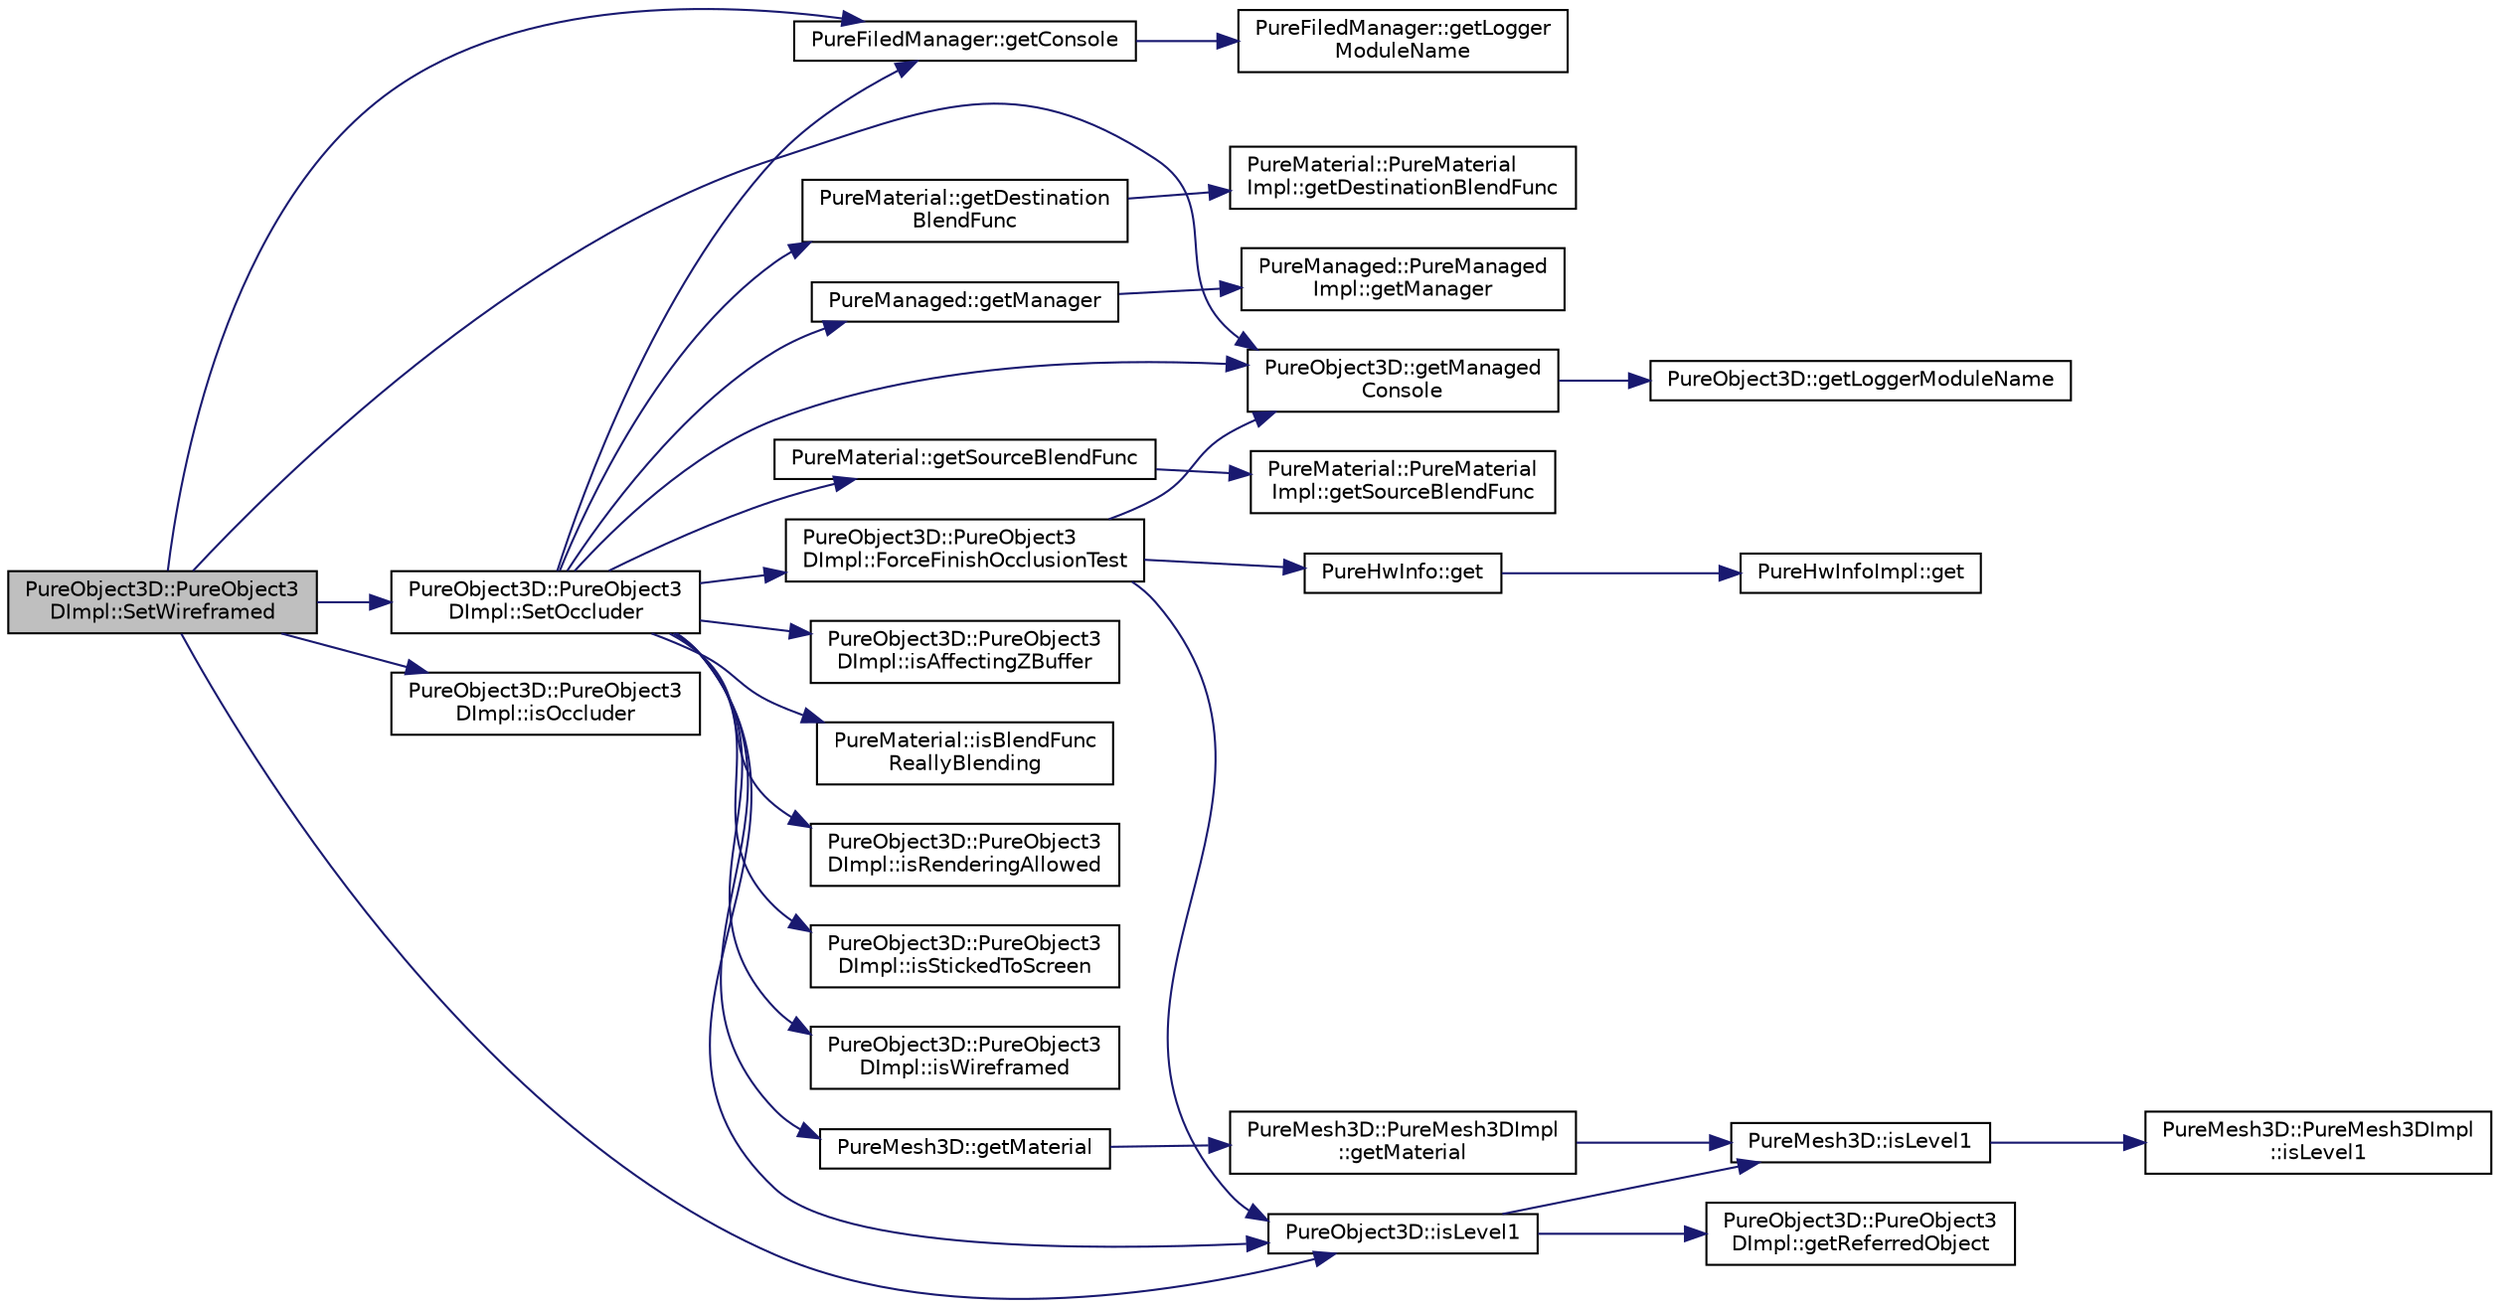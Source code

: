 digraph "PureObject3D::PureObject3DImpl::SetWireframed"
{
 // LATEX_PDF_SIZE
  edge [fontname="Helvetica",fontsize="10",labelfontname="Helvetica",labelfontsize="10"];
  node [fontname="Helvetica",fontsize="10",shape=record];
  rankdir="LR";
  Node1 [label="PureObject3D::PureObject3\lDImpl::SetWireframed",height=0.2,width=0.4,color="black", fillcolor="grey75", style="filled", fontcolor="black",tooltip=" "];
  Node1 -> Node2 [color="midnightblue",fontsize="10",style="solid",fontname="Helvetica"];
  Node2 [label="PureFiledManager::getConsole",height=0.2,width=0.4,color="black", fillcolor="white", style="filled",URL="$class_pure_filed_manager.html#a81d0ce6d98ee94f91598d294b550fc8a",tooltip="Returns access to console preset with logger module name as this class."];
  Node2 -> Node3 [color="midnightblue",fontsize="10",style="solid",fontname="Helvetica"];
  Node3 [label="PureFiledManager::getLogger\lModuleName",height=0.2,width=0.4,color="black", fillcolor="white", style="filled",URL="$class_pure_filed_manager.html#af2c265356ee813c96db23297c11158ea",tooltip="Returns the logger module name of this class."];
  Node1 -> Node4 [color="midnightblue",fontsize="10",style="solid",fontname="Helvetica"];
  Node4 [label="PureObject3D::getManaged\lConsole",height=0.2,width=0.4,color="black", fillcolor="white", style="filled",URL="$class_pure_object3_d.html#a5c34510d710a5528c1ba7c37252f8625",tooltip="Returns access to console preset with logger module name as this class."];
  Node4 -> Node5 [color="midnightblue",fontsize="10",style="solid",fontname="Helvetica"];
  Node5 [label="PureObject3D::getLoggerModuleName",height=0.2,width=0.4,color="black", fillcolor="white", style="filled",URL="$class_pure_object3_d.html#af4467df0003fd4ba737dbc2dec365257",tooltip="Returns the logger module name of this class."];
  Node1 -> Node6 [color="midnightblue",fontsize="10",style="solid",fontname="Helvetica"];
  Node6 [label="PureObject3D::isLevel1",height=0.2,width=0.4,color="black", fillcolor="white", style="filled",URL="$class_pure_object3_d.html#aa46f669965a0b3ec379252b424ddd725",tooltip="Tells if the mesh is a level-1 parent mesh."];
  Node6 -> Node7 [color="midnightblue",fontsize="10",style="solid",fontname="Helvetica"];
  Node7 [label="PureObject3D::PureObject3\lDImpl::getReferredObject",height=0.2,width=0.4,color="black", fillcolor="white", style="filled",URL="$class_pure_object3_d_1_1_pure_object3_d_impl.html#a40d9f6688f4f5c505ca45cb476c36eec",tooltip=" "];
  Node6 -> Node8 [color="midnightblue",fontsize="10",style="solid",fontname="Helvetica"];
  Node8 [label="PureMesh3D::isLevel1",height=0.2,width=0.4,color="black", fillcolor="white", style="filled",URL="$class_pure_mesh3_d.html#a5994d09a83ab409a273eeffff3d6b105",tooltip="Tells if the mesh is a level-1 parent mesh."];
  Node8 -> Node9 [color="midnightblue",fontsize="10",style="solid",fontname="Helvetica"];
  Node9 [label="PureMesh3D::PureMesh3DImpl\l::isLevel1",height=0.2,width=0.4,color="black", fillcolor="white", style="filled",URL="$class_pure_mesh3_d_1_1_pure_mesh3_d_impl.html#affd18ce4e5530fc032f1eb2d5c03c689",tooltip=" "];
  Node1 -> Node10 [color="midnightblue",fontsize="10",style="solid",fontname="Helvetica"];
  Node10 [label="PureObject3D::PureObject3\lDImpl::isOccluder",height=0.2,width=0.4,color="black", fillcolor="white", style="filled",URL="$class_pure_object3_d_1_1_pure_object3_d_impl.html#ae36022b4a72908449cf8a6e0ecf2eec1",tooltip=" "];
  Node1 -> Node11 [color="midnightblue",fontsize="10",style="solid",fontname="Helvetica"];
  Node11 [label="PureObject3D::PureObject3\lDImpl::SetOccluder",height=0.2,width=0.4,color="black", fillcolor="white", style="filled",URL="$class_pure_object3_d_1_1_pure_object3_d_impl.html#a65d2ce3b6bc9e7ecce2fbbaeaeba1d36",tooltip=" "];
  Node11 -> Node12 [color="midnightblue",fontsize="10",style="solid",fontname="Helvetica"];
  Node12 [label="PureObject3D::PureObject3\lDImpl::ForceFinishOcclusionTest",height=0.2,width=0.4,color="black", fillcolor="white", style="filled",URL="$class_pure_object3_d_1_1_pure_object3_d_impl.html#a8c995a3e9b95f4e352a0444252dc2852",tooltip=" "];
  Node12 -> Node13 [color="midnightblue",fontsize="10",style="solid",fontname="Helvetica"];
  Node13 [label="PureHwInfo::get",height=0.2,width=0.4,color="black", fillcolor="white", style="filled",URL="$class_pure_hw_info.html#a5d801d548489e9f6c9a3485b8979af3f",tooltip="Gets the singleton instance."];
  Node13 -> Node14 [color="midnightblue",fontsize="10",style="solid",fontname="Helvetica"];
  Node14 [label="PureHwInfoImpl::get",height=0.2,width=0.4,color="black", fillcolor="white", style="filled",URL="$class_pure_hw_info_impl.html#a54faedd6ce3a5750139d457f4a8a22f2",tooltip="Gets the singleton instance."];
  Node12 -> Node4 [color="midnightblue",fontsize="10",style="solid",fontname="Helvetica"];
  Node12 -> Node6 [color="midnightblue",fontsize="10",style="solid",fontname="Helvetica"];
  Node11 -> Node2 [color="midnightblue",fontsize="10",style="solid",fontname="Helvetica"];
  Node11 -> Node15 [color="midnightblue",fontsize="10",style="solid",fontname="Helvetica"];
  Node15 [label="PureMaterial::getDestination\lBlendFunc",height=0.2,width=0.4,color="black", fillcolor="white", style="filled",URL="$class_pure_material.html#a6da69b985d3b4aaa53e1fd09e60a0cf3",tooltip="Gets the destination blend factor on the specified level."];
  Node15 -> Node16 [color="midnightblue",fontsize="10",style="solid",fontname="Helvetica"];
  Node16 [label="PureMaterial::PureMaterial\lImpl::getDestinationBlendFunc",height=0.2,width=0.4,color="black", fillcolor="white", style="filled",URL="$class_pure_material_1_1_pure_material_impl.html#a27ebedf739437582388bcf695952a905",tooltip=" "];
  Node11 -> Node4 [color="midnightblue",fontsize="10",style="solid",fontname="Helvetica"];
  Node11 -> Node17 [color="midnightblue",fontsize="10",style="solid",fontname="Helvetica"];
  Node17 [label="PureManaged::getManager",height=0.2,width=0.4,color="black", fillcolor="white", style="filled",URL="$class_pure_managed.html#abdbf454069faf3fd78488df29fe285a8",tooltip="Gets the manager of the managed."];
  Node17 -> Node18 [color="midnightblue",fontsize="10",style="solid",fontname="Helvetica"];
  Node18 [label="PureManaged::PureManaged\lImpl::getManager",height=0.2,width=0.4,color="black", fillcolor="white", style="filled",URL="$class_pure_managed_1_1_pure_managed_impl.html#a1af18a911778e18937830e8a6a884679",tooltip="Gets the manager of the managed."];
  Node11 -> Node19 [color="midnightblue",fontsize="10",style="solid",fontname="Helvetica"];
  Node19 [label="PureMesh3D::getMaterial",height=0.2,width=0.4,color="black", fillcolor="white", style="filled",URL="$class_pure_mesh3_d.html#a5a24f2851af802c62d43f211828302ce",tooltip="Gets the material."];
  Node19 -> Node20 [color="midnightblue",fontsize="10",style="solid",fontname="Helvetica"];
  Node20 [label="PureMesh3D::PureMesh3DImpl\l::getMaterial",height=0.2,width=0.4,color="black", fillcolor="white", style="filled",URL="$class_pure_mesh3_d_1_1_pure_mesh3_d_impl.html#aee17b7f49111f4bb38ae444338ae445f",tooltip=" "];
  Node20 -> Node8 [color="midnightblue",fontsize="10",style="solid",fontname="Helvetica"];
  Node11 -> Node21 [color="midnightblue",fontsize="10",style="solid",fontname="Helvetica"];
  Node21 [label="PureMaterial::getSourceBlendFunc",height=0.2,width=0.4,color="black", fillcolor="white", style="filled",URL="$class_pure_material.html#ae232adc941aec0ffbe7533c28ec58546",tooltip="Gets the source blend factor on the specified level."];
  Node21 -> Node22 [color="midnightblue",fontsize="10",style="solid",fontname="Helvetica"];
  Node22 [label="PureMaterial::PureMaterial\lImpl::getSourceBlendFunc",height=0.2,width=0.4,color="black", fillcolor="white", style="filled",URL="$class_pure_material_1_1_pure_material_impl.html#abf42ebc8a2be9ca0558c18856d756244",tooltip=" "];
  Node11 -> Node23 [color="midnightblue",fontsize="10",style="solid",fontname="Helvetica"];
  Node23 [label="PureObject3D::PureObject3\lDImpl::isAffectingZBuffer",height=0.2,width=0.4,color="black", fillcolor="white", style="filled",URL="$class_pure_object3_d_1_1_pure_object3_d_impl.html#a8c3b655ab945c1f5e0e98f40bc742fc2",tooltip=" "];
  Node11 -> Node24 [color="midnightblue",fontsize="10",style="solid",fontname="Helvetica"];
  Node24 [label="PureMaterial::isBlendFunc\lReallyBlending",height=0.2,width=0.4,color="black", fillcolor="white", style="filled",URL="$class_pure_material.html#a6d975b46498ae73a8bf69e774123c271",tooltip="Gets whether the given source and destination factors really mean blending or not."];
  Node11 -> Node6 [color="midnightblue",fontsize="10",style="solid",fontname="Helvetica"];
  Node11 -> Node25 [color="midnightblue",fontsize="10",style="solid",fontname="Helvetica"];
  Node25 [label="PureObject3D::PureObject3\lDImpl::isRenderingAllowed",height=0.2,width=0.4,color="black", fillcolor="white", style="filled",URL="$class_pure_object3_d_1_1_pure_object3_d_impl.html#a3ebad391eaa5df9a40a207fbacc0573e",tooltip=" "];
  Node11 -> Node26 [color="midnightblue",fontsize="10",style="solid",fontname="Helvetica"];
  Node26 [label="PureObject3D::PureObject3\lDImpl::isStickedToScreen",height=0.2,width=0.4,color="black", fillcolor="white", style="filled",URL="$class_pure_object3_d_1_1_pure_object3_d_impl.html#a78f21169b2e0759f8c52870886d5ec98",tooltip=" "];
  Node11 -> Node27 [color="midnightblue",fontsize="10",style="solid",fontname="Helvetica"];
  Node27 [label="PureObject3D::PureObject3\lDImpl::isWireframed",height=0.2,width=0.4,color="black", fillcolor="white", style="filled",URL="$class_pure_object3_d_1_1_pure_object3_d_impl.html#adc6f6cc2c26aaa6eda00cc03d068ad4b",tooltip=" "];
}
